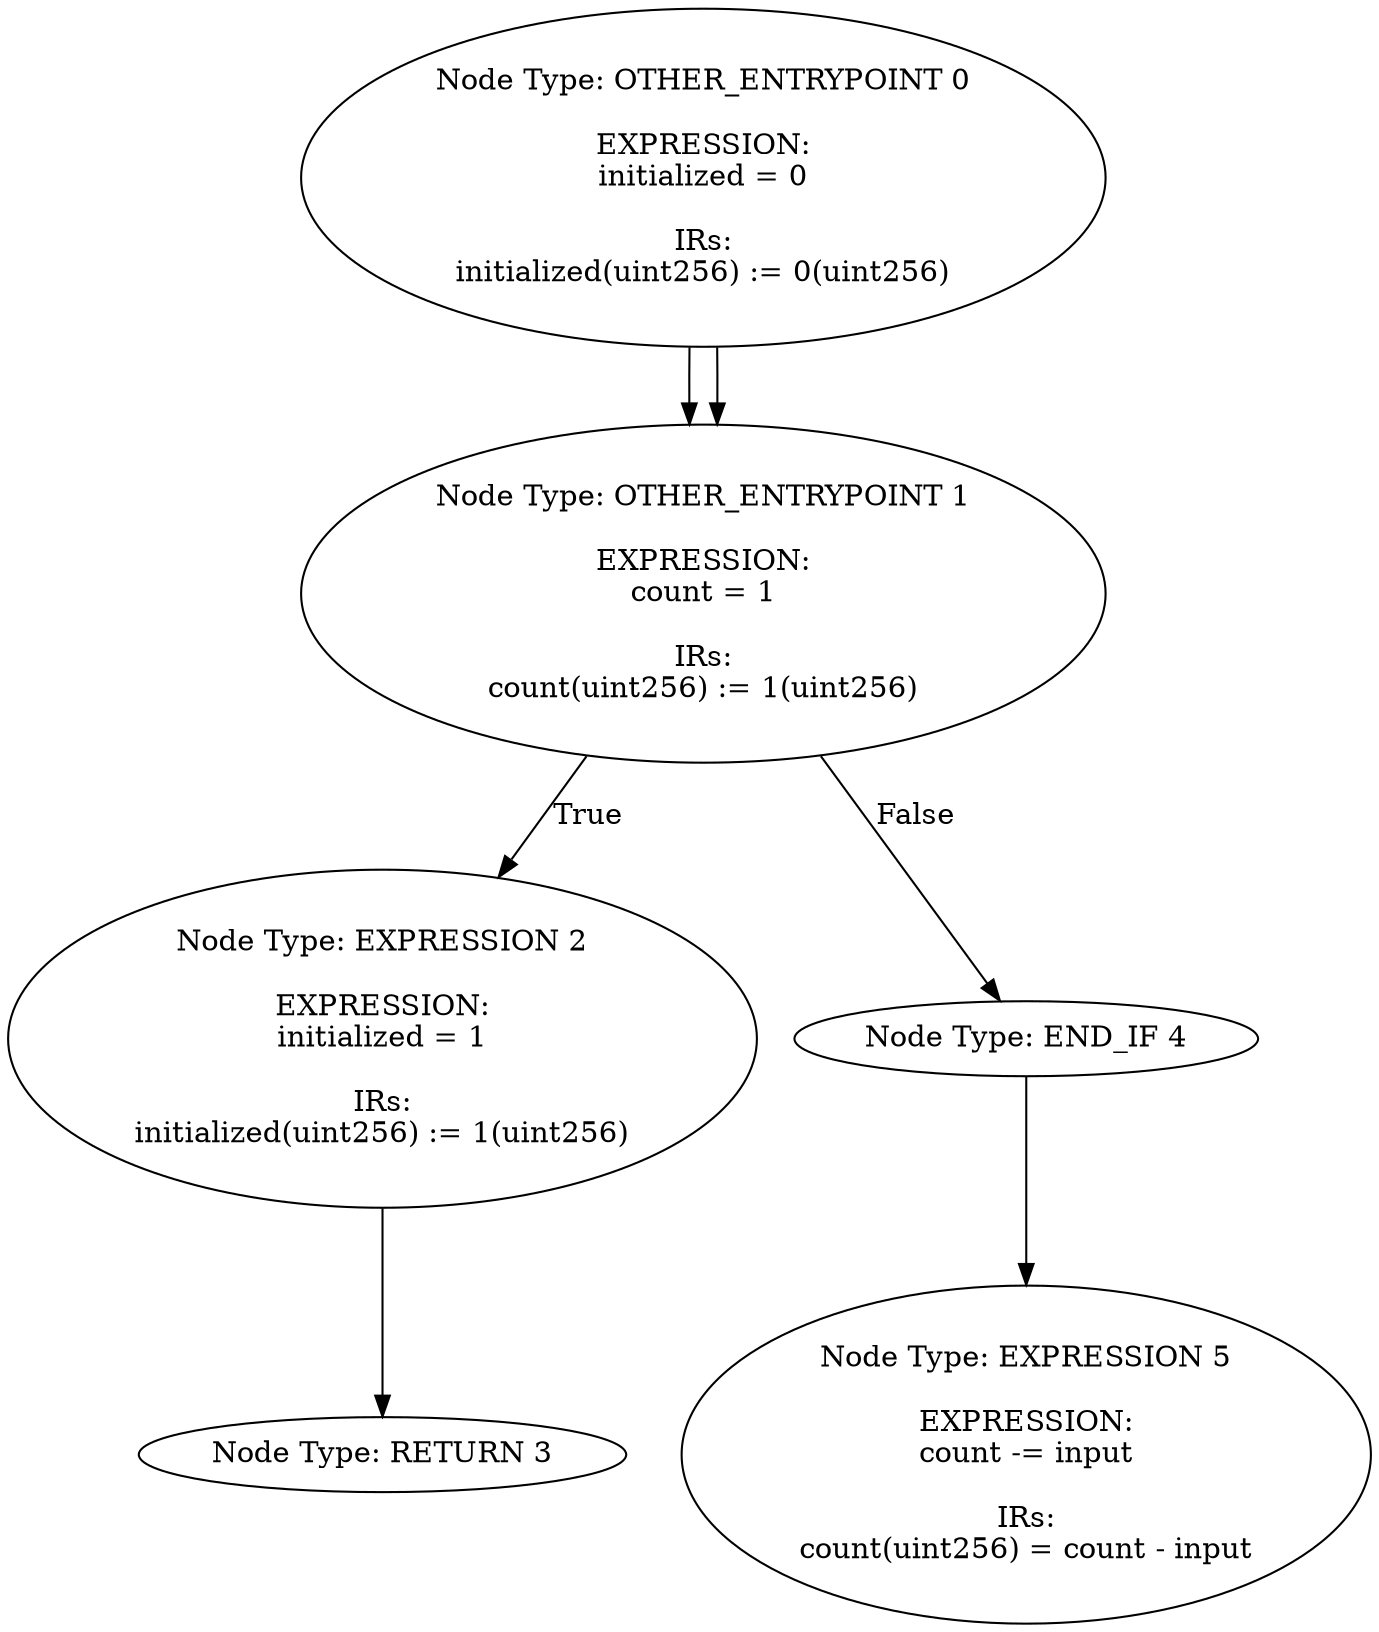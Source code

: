 digraph CFG {
0[label="Node Type: ENTRY_POINT 0
"];
0->1;
1[label="Node Type: IF 1

EXPRESSION:
initialized == 0

IRs:
TMP_0(bool) = initialized == 0
CONDITION TMP_0"];
1->2[label="True"];
1->4[label="False"];
2[label="Node Type: EXPRESSION 2

EXPRESSION:
initialized = 1

IRs:
initialized(uint256) := 1(uint256)"];
2->3;
3[label="Node Type: RETURN 3
"];
4[label="Node Type: END_IF 4
"];
4->5;
5[label="Node Type: EXPRESSION 5

EXPRESSION:
count -= input

IRs:
count(uint256) = count - input"];
0[label="Node Type: OTHER_ENTRYPOINT 0

EXPRESSION:
initialized = 0

IRs:
initialized(uint256) := 0(uint256)"];
0->1;
1[label="Node Type: OTHER_ENTRYPOINT 1

EXPRESSION:
count = 1

IRs:
count(uint256) := 1(uint256)"];
}
